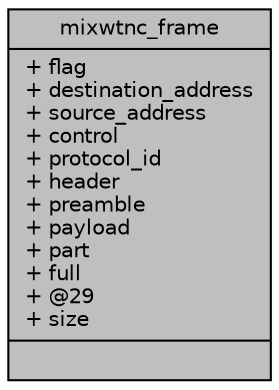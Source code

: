 digraph "mixwtnc_frame"
{
 // INTERACTIVE_SVG=YES
  edge [fontname="Helvetica",fontsize="10",labelfontname="Helvetica",labelfontsize="10"];
  node [fontname="Helvetica",fontsize="10",shape=record];
  Node1 [label="{mixwtnc_frame\n|+ flag\l+ destination_address\l+ source_address\l+ control\l+ protocol_id\l+ header\l+ preamble\l+ payload\l+ part\l+ full\l+ @29\l+ size\l|}",height=0.2,width=0.4,color="black", fillcolor="grey75", style="filled", fontcolor="black"];
}
